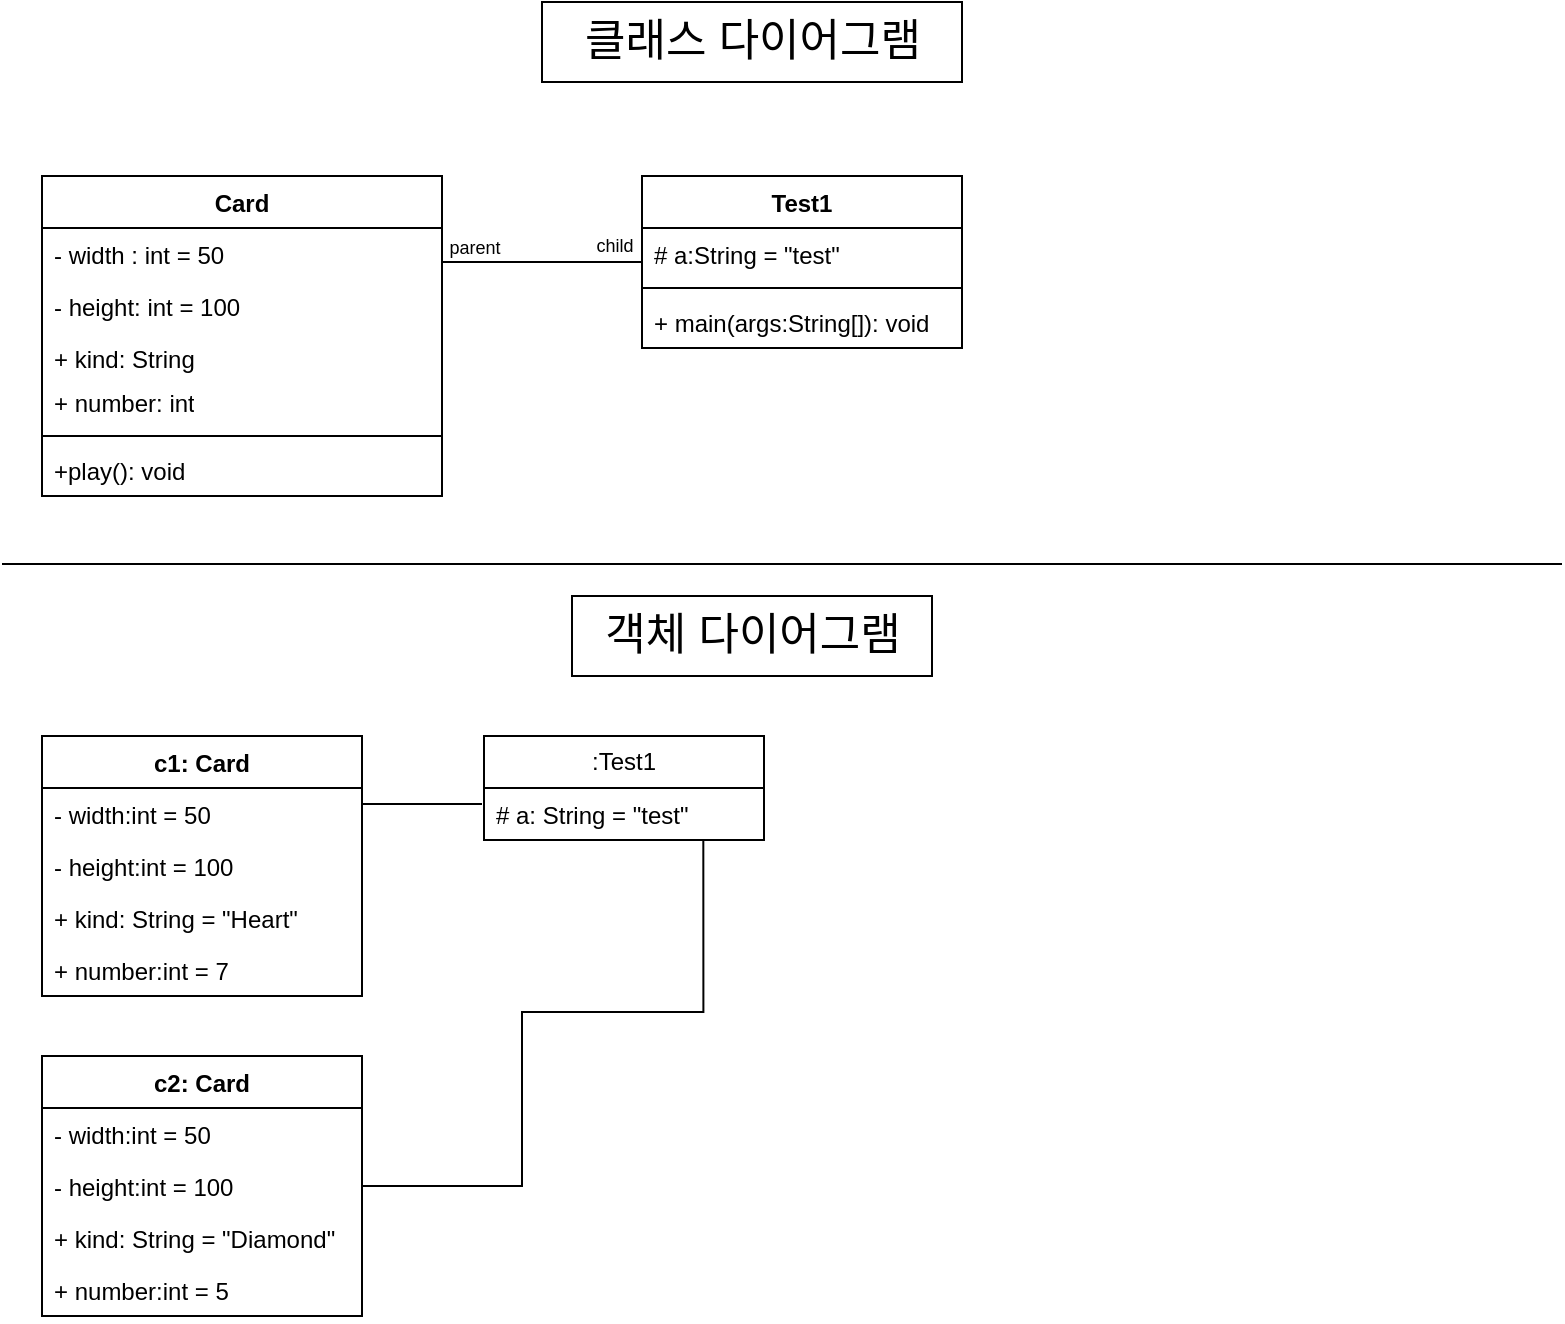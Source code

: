 <mxfile version="24.7.13">
  <diagram name="페이지-1" id="x1OhmPNYmOE4Xd_ta32v">
    <mxGraphModel dx="1235" dy="655" grid="1" gridSize="10" guides="1" tooltips="1" connect="1" arrows="1" fold="1" page="1" pageScale="1" pageWidth="827" pageHeight="1169" math="0" shadow="0">
      <root>
        <mxCell id="0" />
        <mxCell id="1" parent="0" />
        <mxCell id="sDIjMN1ahUBHQC2mKLVK-1" value="클래스 다이어그램" style="text;html=1;align=center;verticalAlign=middle;resizable=0;points=[];autosize=1;strokeColor=default;fillColor=none;fontSize=22;" vertex="1" parent="1">
          <mxGeometry x="270" y="3" width="210" height="40" as="geometry" />
        </mxCell>
        <mxCell id="sDIjMN1ahUBHQC2mKLVK-2" value="Card" style="swimlane;fontStyle=1;align=center;verticalAlign=top;childLayout=stackLayout;horizontal=1;startSize=26;horizontalStack=0;resizeParent=1;resizeParentMax=0;resizeLast=0;collapsible=1;marginBottom=0;whiteSpace=wrap;html=1;" vertex="1" parent="1">
          <mxGeometry x="20" y="90" width="200" height="160" as="geometry" />
        </mxCell>
        <mxCell id="sDIjMN1ahUBHQC2mKLVK-3" value="- width : int = 50" style="text;strokeColor=none;fillColor=none;align=left;verticalAlign=top;spacingLeft=4;spacingRight=4;overflow=hidden;rotatable=0;points=[[0,0.5],[1,0.5]];portConstraint=eastwest;whiteSpace=wrap;html=1;" vertex="1" parent="sDIjMN1ahUBHQC2mKLVK-2">
          <mxGeometry y="26" width="200" height="26" as="geometry" />
        </mxCell>
        <mxCell id="sDIjMN1ahUBHQC2mKLVK-6" value="- height: int = 100" style="text;strokeColor=none;fillColor=none;align=left;verticalAlign=top;spacingLeft=4;spacingRight=4;overflow=hidden;rotatable=0;points=[[0,0.5],[1,0.5]];portConstraint=eastwest;whiteSpace=wrap;html=1;" vertex="1" parent="sDIjMN1ahUBHQC2mKLVK-2">
          <mxGeometry y="52" width="200" height="26" as="geometry" />
        </mxCell>
        <mxCell id="sDIjMN1ahUBHQC2mKLVK-7" value="+ kind: String" style="text;strokeColor=none;fillColor=none;align=left;verticalAlign=top;spacingLeft=4;spacingRight=4;overflow=hidden;rotatable=0;points=[[0,0.5],[1,0.5]];portConstraint=eastwest;whiteSpace=wrap;html=1;" vertex="1" parent="sDIjMN1ahUBHQC2mKLVK-2">
          <mxGeometry y="78" width="200" height="22" as="geometry" />
        </mxCell>
        <mxCell id="sDIjMN1ahUBHQC2mKLVK-9" value="+ number: int" style="text;strokeColor=none;fillColor=none;align=left;verticalAlign=top;spacingLeft=4;spacingRight=4;overflow=hidden;rotatable=0;points=[[0,0.5],[1,0.5]];portConstraint=eastwest;whiteSpace=wrap;html=1;" vertex="1" parent="sDIjMN1ahUBHQC2mKLVK-2">
          <mxGeometry y="100" width="200" height="26" as="geometry" />
        </mxCell>
        <mxCell id="sDIjMN1ahUBHQC2mKLVK-4" value="" style="line;strokeWidth=1;fillColor=none;align=left;verticalAlign=middle;spacingTop=-1;spacingLeft=3;spacingRight=3;rotatable=0;labelPosition=right;points=[];portConstraint=eastwest;strokeColor=inherit;" vertex="1" parent="sDIjMN1ahUBHQC2mKLVK-2">
          <mxGeometry y="126" width="200" height="8" as="geometry" />
        </mxCell>
        <mxCell id="sDIjMN1ahUBHQC2mKLVK-5" value="+play(): void" style="text;strokeColor=none;fillColor=none;align=left;verticalAlign=top;spacingLeft=4;spacingRight=4;overflow=hidden;rotatable=0;points=[[0,0.5],[1,0.5]];portConstraint=eastwest;whiteSpace=wrap;html=1;" vertex="1" parent="sDIjMN1ahUBHQC2mKLVK-2">
          <mxGeometry y="134" width="200" height="26" as="geometry" />
        </mxCell>
        <mxCell id="sDIjMN1ahUBHQC2mKLVK-11" value="Test1" style="swimlane;fontStyle=1;align=center;verticalAlign=top;childLayout=stackLayout;horizontal=1;startSize=26;horizontalStack=0;resizeParent=1;resizeParentMax=0;resizeLast=0;collapsible=1;marginBottom=0;whiteSpace=wrap;html=1;" vertex="1" parent="1">
          <mxGeometry x="320" y="90" width="160" height="86" as="geometry" />
        </mxCell>
        <mxCell id="sDIjMN1ahUBHQC2mKLVK-12" value="# a:String = &quot;test&quot;" style="text;strokeColor=none;fillColor=none;align=left;verticalAlign=top;spacingLeft=4;spacingRight=4;overflow=hidden;rotatable=0;points=[[0,0.5],[1,0.5]];portConstraint=eastwest;whiteSpace=wrap;html=1;" vertex="1" parent="sDIjMN1ahUBHQC2mKLVK-11">
          <mxGeometry y="26" width="160" height="26" as="geometry" />
        </mxCell>
        <mxCell id="sDIjMN1ahUBHQC2mKLVK-13" value="" style="line;strokeWidth=1;fillColor=none;align=left;verticalAlign=middle;spacingTop=-1;spacingLeft=3;spacingRight=3;rotatable=0;labelPosition=right;points=[];portConstraint=eastwest;strokeColor=inherit;" vertex="1" parent="sDIjMN1ahUBHQC2mKLVK-11">
          <mxGeometry y="52" width="160" height="8" as="geometry" />
        </mxCell>
        <mxCell id="sDIjMN1ahUBHQC2mKLVK-14" value="+ main(args:String[]): void" style="text;strokeColor=none;fillColor=none;align=left;verticalAlign=top;spacingLeft=4;spacingRight=4;overflow=hidden;rotatable=0;points=[[0,0.5],[1,0.5]];portConstraint=eastwest;whiteSpace=wrap;html=1;" vertex="1" parent="sDIjMN1ahUBHQC2mKLVK-11">
          <mxGeometry y="60" width="160" height="26" as="geometry" />
        </mxCell>
        <mxCell id="sDIjMN1ahUBHQC2mKLVK-15" value="" style="line;strokeWidth=1;fillColor=none;align=left;verticalAlign=middle;spacingTop=-1;spacingLeft=3;spacingRight=3;rotatable=0;labelPosition=right;points=[];portConstraint=eastwest;strokeColor=inherit;" vertex="1" parent="1">
          <mxGeometry x="220" y="129" width="100" height="8" as="geometry" />
        </mxCell>
        <mxCell id="sDIjMN1ahUBHQC2mKLVK-17" value="parent" style="text;html=1;align=center;verticalAlign=middle;resizable=0;points=[];autosize=1;strokeColor=none;fillColor=none;fontSize=9;" vertex="1" parent="1">
          <mxGeometry x="211" y="116" width="50" height="20" as="geometry" />
        </mxCell>
        <mxCell id="sDIjMN1ahUBHQC2mKLVK-19" value="child" style="text;html=1;align=center;verticalAlign=middle;resizable=0;points=[];autosize=1;strokeColor=none;fillColor=none;fontSize=9;" vertex="1" parent="1">
          <mxGeometry x="286" y="115" width="40" height="20" as="geometry" />
        </mxCell>
        <mxCell id="sDIjMN1ahUBHQC2mKLVK-20" value="" style="line;strokeWidth=1;fillColor=none;align=left;verticalAlign=middle;spacingTop=-1;spacingLeft=3;spacingRight=3;rotatable=0;labelPosition=right;points=[];portConstraint=eastwest;strokeColor=inherit;" vertex="1" parent="1">
          <mxGeometry y="280" width="780" height="8" as="geometry" />
        </mxCell>
        <mxCell id="sDIjMN1ahUBHQC2mKLVK-21" value="객체 다이어그램" style="text;html=1;align=center;verticalAlign=middle;resizable=0;points=[];autosize=1;strokeColor=default;fillColor=none;fontSize=22;" vertex="1" parent="1">
          <mxGeometry x="285" y="300" width="180" height="40" as="geometry" />
        </mxCell>
        <mxCell id="sDIjMN1ahUBHQC2mKLVK-22" value="c1: Card" style="swimlane;fontStyle=1;align=center;verticalAlign=top;childLayout=stackLayout;horizontal=1;startSize=26;horizontalStack=0;resizeParent=1;resizeParentMax=0;resizeLast=0;collapsible=1;marginBottom=0;whiteSpace=wrap;html=1;" vertex="1" parent="1">
          <mxGeometry x="20" y="370" width="160" height="130" as="geometry" />
        </mxCell>
        <mxCell id="sDIjMN1ahUBHQC2mKLVK-23" value="- width:int = 50" style="text;strokeColor=none;fillColor=none;align=left;verticalAlign=top;spacingLeft=4;spacingRight=4;overflow=hidden;rotatable=0;points=[[0,0.5],[1,0.5]];portConstraint=eastwest;whiteSpace=wrap;html=1;" vertex="1" parent="sDIjMN1ahUBHQC2mKLVK-22">
          <mxGeometry y="26" width="160" height="26" as="geometry" />
        </mxCell>
        <mxCell id="sDIjMN1ahUBHQC2mKLVK-26" value="- height:int = 100" style="text;strokeColor=none;fillColor=none;align=left;verticalAlign=top;spacingLeft=4;spacingRight=4;overflow=hidden;rotatable=0;points=[[0,0.5],[1,0.5]];portConstraint=eastwest;whiteSpace=wrap;html=1;" vertex="1" parent="sDIjMN1ahUBHQC2mKLVK-22">
          <mxGeometry y="52" width="160" height="26" as="geometry" />
        </mxCell>
        <mxCell id="sDIjMN1ahUBHQC2mKLVK-27" value="+ kind: String = &quot;Heart&quot;" style="text;strokeColor=none;fillColor=none;align=left;verticalAlign=top;spacingLeft=4;spacingRight=4;overflow=hidden;rotatable=0;points=[[0,0.5],[1,0.5]];portConstraint=eastwest;whiteSpace=wrap;html=1;" vertex="1" parent="sDIjMN1ahUBHQC2mKLVK-22">
          <mxGeometry y="78" width="160" height="26" as="geometry" />
        </mxCell>
        <mxCell id="sDIjMN1ahUBHQC2mKLVK-28" value="+ number:int = 7" style="text;strokeColor=none;fillColor=none;align=left;verticalAlign=top;spacingLeft=4;spacingRight=4;overflow=hidden;rotatable=0;points=[[0,0.5],[1,0.5]];portConstraint=eastwest;whiteSpace=wrap;html=1;" vertex="1" parent="sDIjMN1ahUBHQC2mKLVK-22">
          <mxGeometry y="104" width="160" height="26" as="geometry" />
        </mxCell>
        <mxCell id="sDIjMN1ahUBHQC2mKLVK-29" value="c2: Card" style="swimlane;fontStyle=1;align=center;verticalAlign=top;childLayout=stackLayout;horizontal=1;startSize=26;horizontalStack=0;resizeParent=1;resizeParentMax=0;resizeLast=0;collapsible=1;marginBottom=0;whiteSpace=wrap;html=1;" vertex="1" parent="1">
          <mxGeometry x="20" y="530" width="160" height="130" as="geometry" />
        </mxCell>
        <mxCell id="sDIjMN1ahUBHQC2mKLVK-30" value="- width:int = 50" style="text;strokeColor=none;fillColor=none;align=left;verticalAlign=top;spacingLeft=4;spacingRight=4;overflow=hidden;rotatable=0;points=[[0,0.5],[1,0.5]];portConstraint=eastwest;whiteSpace=wrap;html=1;" vertex="1" parent="sDIjMN1ahUBHQC2mKLVK-29">
          <mxGeometry y="26" width="160" height="26" as="geometry" />
        </mxCell>
        <mxCell id="sDIjMN1ahUBHQC2mKLVK-31" value="- height:int = 100" style="text;strokeColor=none;fillColor=none;align=left;verticalAlign=top;spacingLeft=4;spacingRight=4;overflow=hidden;rotatable=0;points=[[0,0.5],[1,0.5]];portConstraint=eastwest;whiteSpace=wrap;html=1;" vertex="1" parent="sDIjMN1ahUBHQC2mKLVK-29">
          <mxGeometry y="52" width="160" height="26" as="geometry" />
        </mxCell>
        <mxCell id="sDIjMN1ahUBHQC2mKLVK-32" value="+ kind: String = &quot;Diamond&quot;" style="text;strokeColor=none;fillColor=none;align=left;verticalAlign=top;spacingLeft=4;spacingRight=4;overflow=hidden;rotatable=0;points=[[0,0.5],[1,0.5]];portConstraint=eastwest;whiteSpace=wrap;html=1;" vertex="1" parent="sDIjMN1ahUBHQC2mKLVK-29">
          <mxGeometry y="78" width="160" height="26" as="geometry" />
        </mxCell>
        <mxCell id="sDIjMN1ahUBHQC2mKLVK-33" value="+ number:int = 5" style="text;strokeColor=none;fillColor=none;align=left;verticalAlign=top;spacingLeft=4;spacingRight=4;overflow=hidden;rotatable=0;points=[[0,0.5],[1,0.5]];portConstraint=eastwest;whiteSpace=wrap;html=1;" vertex="1" parent="sDIjMN1ahUBHQC2mKLVK-29">
          <mxGeometry y="104" width="160" height="26" as="geometry" />
        </mxCell>
        <mxCell id="sDIjMN1ahUBHQC2mKLVK-34" value=":Test1" style="swimlane;fontStyle=0;childLayout=stackLayout;horizontal=1;startSize=26;fillColor=none;horizontalStack=0;resizeParent=1;resizeParentMax=0;resizeLast=0;collapsible=1;marginBottom=0;whiteSpace=wrap;html=1;" vertex="1" parent="1">
          <mxGeometry x="241" y="370" width="140" height="52" as="geometry" />
        </mxCell>
        <mxCell id="sDIjMN1ahUBHQC2mKLVK-39" value="# a: String = &quot;test&quot;" style="text;strokeColor=none;fillColor=none;align=left;verticalAlign=top;spacingLeft=4;spacingRight=4;overflow=hidden;rotatable=0;points=[[0,0.5],[1,0.5]];portConstraint=eastwest;whiteSpace=wrap;html=1;" vertex="1" parent="sDIjMN1ahUBHQC2mKLVK-34">
          <mxGeometry y="26" width="140" height="26" as="geometry" />
        </mxCell>
        <mxCell id="sDIjMN1ahUBHQC2mKLVK-41" value="" style="line;strokeWidth=1;fillColor=none;align=left;verticalAlign=middle;spacingTop=-1;spacingLeft=3;spacingRight=3;rotatable=0;labelPosition=right;points=[];portConstraint=eastwest;strokeColor=inherit;" vertex="1" parent="1">
          <mxGeometry x="180" y="400" width="60" height="8" as="geometry" />
        </mxCell>
        <mxCell id="sDIjMN1ahUBHQC2mKLVK-42" value="" style="endArrow=none;html=1;edgeStyle=orthogonalEdgeStyle;rounded=0;entryX=0.569;entryY=0.996;entryDx=0;entryDy=0;entryPerimeter=0;exitX=1;exitY=0.5;exitDx=0;exitDy=0;" edge="1" parent="1" source="sDIjMN1ahUBHQC2mKLVK-31">
          <mxGeometry relative="1" as="geometry">
            <mxPoint x="210" y="594.71" as="sourcePoint" />
            <mxPoint x="350.66" y="421.896" as="targetPoint" />
            <Array as="points">
              <mxPoint x="260" y="595" />
              <mxPoint x="260" y="508" />
              <mxPoint x="351" y="508" />
            </Array>
          </mxGeometry>
        </mxCell>
      </root>
    </mxGraphModel>
  </diagram>
</mxfile>
